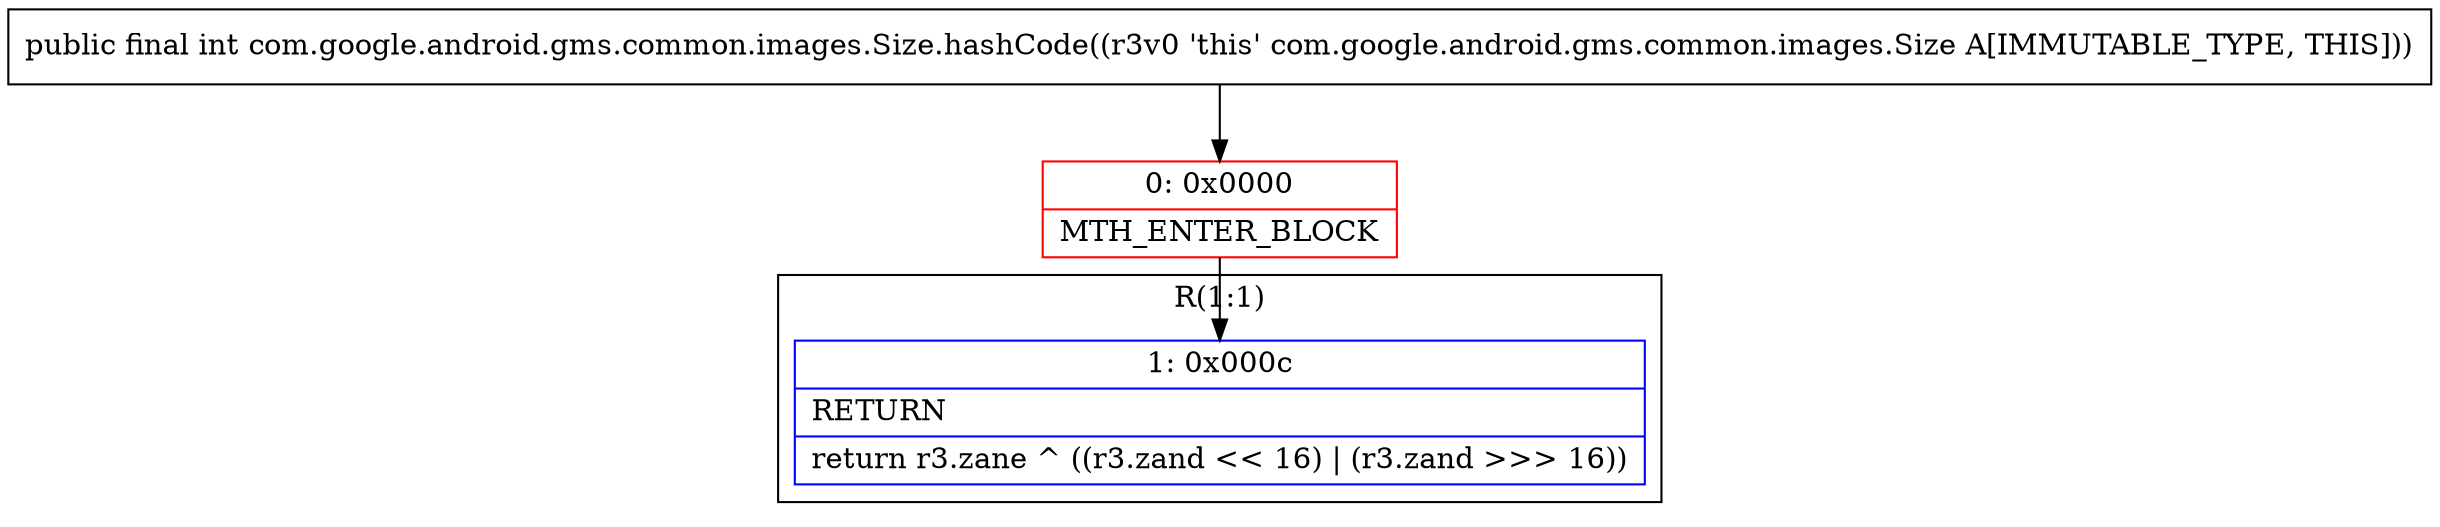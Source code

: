 digraph "CFG forcom.google.android.gms.common.images.Size.hashCode()I" {
subgraph cluster_Region_1788022722 {
label = "R(1:1)";
node [shape=record,color=blue];
Node_1 [shape=record,label="{1\:\ 0x000c|RETURN\l|return r3.zane ^ ((r3.zand \<\< 16) \| (r3.zand \>\>\> 16))\l}"];
}
Node_0 [shape=record,color=red,label="{0\:\ 0x0000|MTH_ENTER_BLOCK\l}"];
MethodNode[shape=record,label="{public final int com.google.android.gms.common.images.Size.hashCode((r3v0 'this' com.google.android.gms.common.images.Size A[IMMUTABLE_TYPE, THIS])) }"];
MethodNode -> Node_0;
Node_0 -> Node_1;
}

